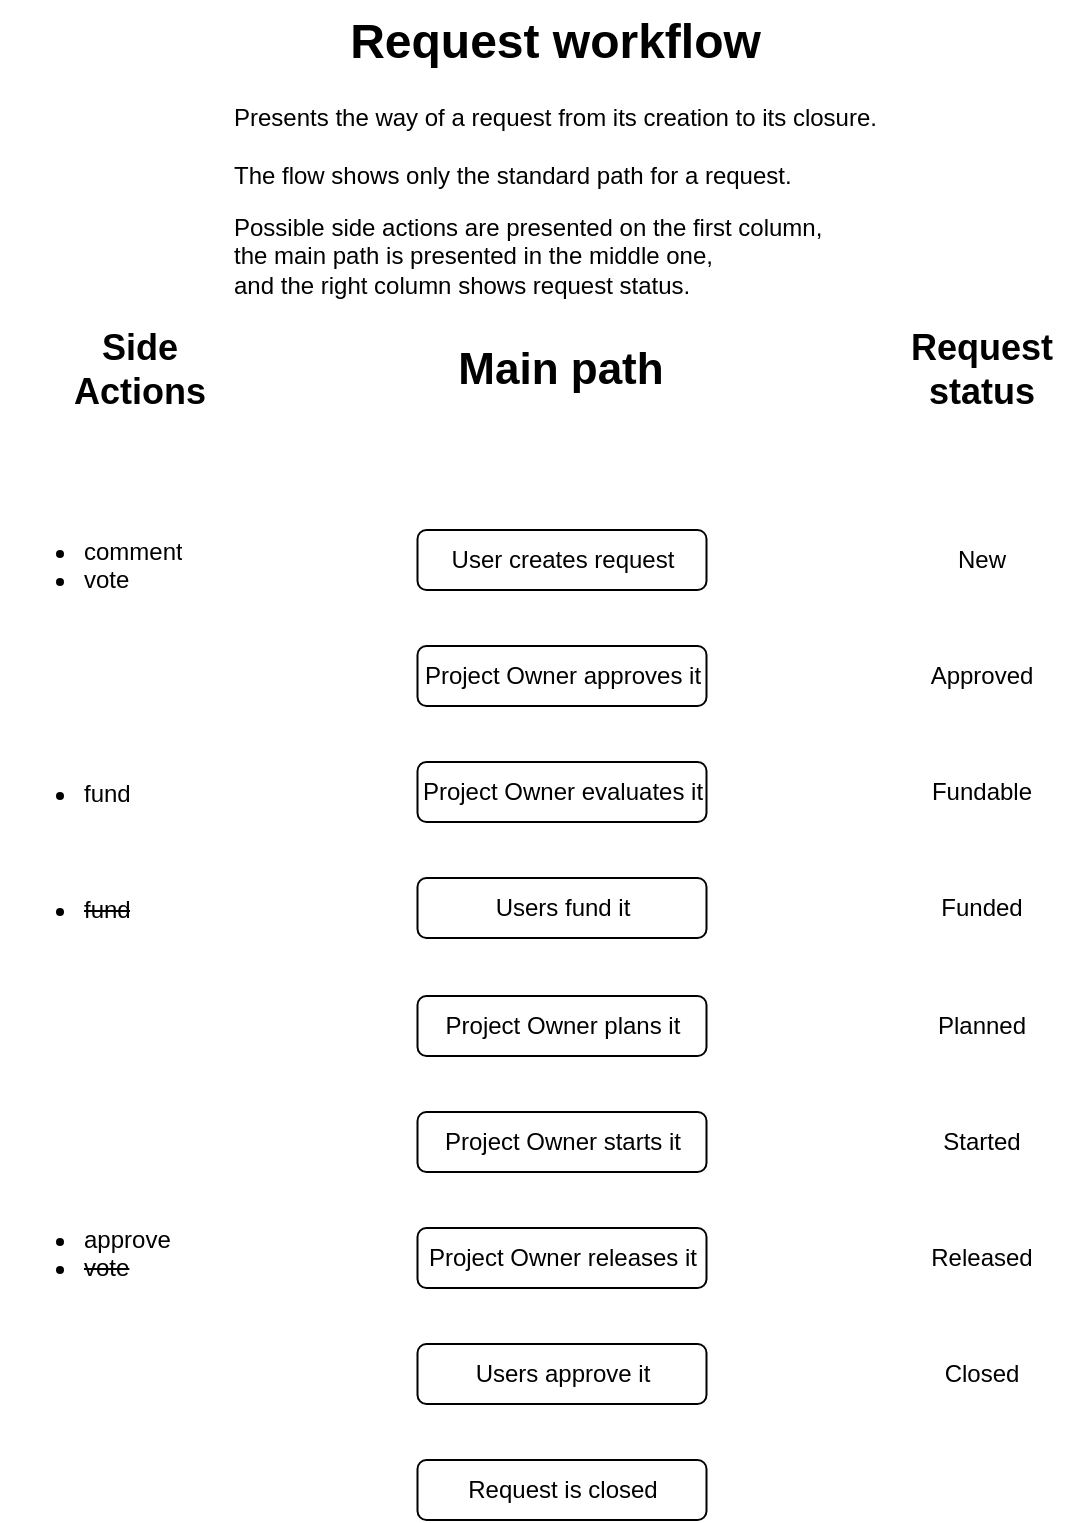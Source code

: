 <mxfile version="24.6.4" type="device">
  <diagram name="Page-1" id="j_itDAxexqX-5z72tuzl">
    <mxGraphModel dx="1430" dy="713" grid="1" gridSize="10" guides="1" tooltips="1" connect="1" arrows="1" fold="1" page="1" pageScale="1" pageWidth="827" pageHeight="1169" math="0" shadow="0">
      <root>
        <mxCell id="0" />
        <mxCell id="1" parent="0" />
        <mxCell id="vJ1ziGce2eyMnjHEJSon-8" value="&lt;h1 align=&quot;center&quot; style=&quot;margin-top: 0px;&quot;&gt;Request workflow&lt;br&gt;&lt;/h1&gt;&lt;p&gt;Presents the way of a request from its creation to its closure.&lt;br&gt;&lt;br&gt;The flow shows only the standard path for a request.&lt;/p&gt;&lt;p&gt;Possible side actions are presented on the first column,&lt;br&gt;the main path is presented in the middle one,&lt;br&gt;and the right column shows request status.&lt;br&gt;&lt;/p&gt;" style="text;html=1;whiteSpace=wrap;overflow=hidden;rounded=0;" parent="1" vertex="1">
          <mxGeometry x="248" width="331" height="150" as="geometry" />
        </mxCell>
        <mxCell id="vJ1ziGce2eyMnjHEJSon-11" value="&lt;font size=&quot;1&quot;&gt;&lt;b&gt;&lt;font style=&quot;font-size: 22px;&quot;&gt;Main path&lt;/font&gt;&lt;/b&gt;&lt;/font&gt;" style="text;html=1;align=center;verticalAlign=middle;whiteSpace=wrap;rounded=0;" parent="1" vertex="1">
          <mxGeometry x="354" y="170" width="119" height="30" as="geometry" />
        </mxCell>
        <mxCell id="vJ1ziGce2eyMnjHEJSon-12" value="&lt;b&gt;&lt;font style=&quot;font-size: 18px;&quot;&gt;Side&lt;br&gt;&lt;/font&gt;&lt;/b&gt;&lt;div&gt;&lt;b&gt;&lt;font style=&quot;font-size: 18px;&quot;&gt;Actions&lt;/font&gt;&lt;/b&gt;&lt;/div&gt;" style="text;html=1;align=center;verticalAlign=middle;whiteSpace=wrap;rounded=0;" parent="1" vertex="1">
          <mxGeometry x="158" y="150" width="90" height="70" as="geometry" />
        </mxCell>
        <mxCell id="vJ1ziGce2eyMnjHEJSon-13" value="&lt;b&gt;&lt;font style=&quot;font-size: 18px;&quot;&gt;Request status&lt;br&gt;&lt;/font&gt;&lt;/b&gt;" style="text;html=1;align=center;verticalAlign=middle;whiteSpace=wrap;rounded=0;" parent="1" vertex="1">
          <mxGeometry x="579" y="170" width="90" height="30" as="geometry" />
        </mxCell>
        <mxCell id="vJ1ziGce2eyMnjHEJSon-15" value="New" style="text;html=1;align=center;verticalAlign=middle;whiteSpace=wrap;rounded=0;" parent="1" vertex="1">
          <mxGeometry x="594" y="265" width="60" height="30" as="geometry" />
        </mxCell>
        <mxCell id="vJ1ziGce2eyMnjHEJSon-16" value="&lt;ul&gt;&lt;li&gt;comment&lt;/li&gt;&lt;li&gt;vote&lt;br&gt;&lt;/li&gt;&lt;/ul&gt;" style="text;html=1;whiteSpace=wrap;overflow=hidden;rounded=0;" parent="1" vertex="1">
          <mxGeometry x="133" y="250" width="140" height="60" as="geometry" />
        </mxCell>
        <mxCell id="vJ1ziGce2eyMnjHEJSon-31" value="Users fund it" style="rounded=1;whiteSpace=wrap;html=1;" parent="1" vertex="1">
          <mxGeometry x="341.75" y="439" width="144.5" height="30" as="geometry" />
        </mxCell>
        <mxCell id="vJ1ziGce2eyMnjHEJSon-39" value="Project Owner plans it" style="rounded=1;whiteSpace=wrap;html=1;" parent="1" vertex="1">
          <mxGeometry x="341.75" y="498" width="144.5" height="30" as="geometry" />
        </mxCell>
        <mxCell id="vJ1ziGce2eyMnjHEJSon-40" value="Project Owner starts it" style="rounded=1;whiteSpace=wrap;html=1;" parent="1" vertex="1">
          <mxGeometry x="341.75" y="556" width="144.5" height="30" as="geometry" />
        </mxCell>
        <mxCell id="vJ1ziGce2eyMnjHEJSon-41" value="Project Owner releases it" style="rounded=1;whiteSpace=wrap;html=1;" parent="1" vertex="1">
          <mxGeometry x="341.75" y="614" width="144.5" height="30" as="geometry" />
        </mxCell>
        <mxCell id="vJ1ziGce2eyMnjHEJSon-42" value="Users approve it" style="rounded=1;whiteSpace=wrap;html=1;" parent="1" vertex="1">
          <mxGeometry x="341.75" y="672" width="144.5" height="30" as="geometry" />
        </mxCell>
        <mxCell id="vJ1ziGce2eyMnjHEJSon-43" value="Request is closed" style="rounded=1;whiteSpace=wrap;html=1;" parent="1" vertex="1">
          <mxGeometry x="341.75" y="730" width="144.5" height="30" as="geometry" />
        </mxCell>
        <mxCell id="vJ1ziGce2eyMnjHEJSon-44" value="&lt;div&gt;Project Owner approves it&lt;/div&gt;" style="rounded=1;whiteSpace=wrap;html=1;" parent="1" vertex="1">
          <mxGeometry x="341.75" y="323" width="144.5" height="30" as="geometry" />
        </mxCell>
        <mxCell id="vJ1ziGce2eyMnjHEJSon-45" value="&lt;div&gt;Project Owner evaluates it&lt;/div&gt;" style="rounded=1;whiteSpace=wrap;html=1;" parent="1" vertex="1">
          <mxGeometry x="341.75" y="381" width="144.5" height="30" as="geometry" />
        </mxCell>
        <mxCell id="vJ1ziGce2eyMnjHEJSon-46" value="User creates request" style="rounded=1;whiteSpace=wrap;html=1;" parent="1" vertex="1">
          <mxGeometry x="341.75" y="265" width="144.5" height="30" as="geometry" />
        </mxCell>
        <mxCell id="xF8JDAN_l77WoF3zi_n2-1" value="&lt;ul&gt;&lt;li&gt;approve&lt;br&gt;&lt;/li&gt;&lt;li&gt;&lt;strike&gt;vote&lt;br&gt;&lt;/strike&gt;&lt;/li&gt;&lt;/ul&gt;" style="text;html=1;whiteSpace=wrap;overflow=hidden;rounded=0;" vertex="1" parent="1">
          <mxGeometry x="133" y="594" width="140" height="70" as="geometry" />
        </mxCell>
        <mxCell id="xF8JDAN_l77WoF3zi_n2-2" value="&lt;ul&gt;&lt;li&gt;fund&lt;br&gt;&lt;/li&gt;&lt;/ul&gt;" style="text;html=1;whiteSpace=wrap;overflow=hidden;rounded=0;" vertex="1" parent="1">
          <mxGeometry x="133" y="371" width="140" height="50" as="geometry" />
        </mxCell>
        <mxCell id="xF8JDAN_l77WoF3zi_n2-5" value="Approved" style="text;html=1;align=center;verticalAlign=middle;whiteSpace=wrap;rounded=0;" vertex="1" parent="1">
          <mxGeometry x="594" y="323" width="60" height="30" as="geometry" />
        </mxCell>
        <mxCell id="xF8JDAN_l77WoF3zi_n2-6" value="Fundable" style="text;html=1;align=center;verticalAlign=middle;whiteSpace=wrap;rounded=0;" vertex="1" parent="1">
          <mxGeometry x="594" y="381" width="60" height="30" as="geometry" />
        </mxCell>
        <mxCell id="xF8JDAN_l77WoF3zi_n2-7" value="Funded" style="text;html=1;align=center;verticalAlign=middle;whiteSpace=wrap;rounded=0;" vertex="1" parent="1">
          <mxGeometry x="594" y="439" width="60" height="30" as="geometry" />
        </mxCell>
        <mxCell id="xF8JDAN_l77WoF3zi_n2-8" value="Planned" style="text;html=1;align=center;verticalAlign=middle;whiteSpace=wrap;rounded=0;" vertex="1" parent="1">
          <mxGeometry x="594" y="498" width="60" height="30" as="geometry" />
        </mxCell>
        <mxCell id="xF8JDAN_l77WoF3zi_n2-9" value="Started" style="text;html=1;align=center;verticalAlign=middle;whiteSpace=wrap;rounded=0;" vertex="1" parent="1">
          <mxGeometry x="594" y="556" width="60" height="30" as="geometry" />
        </mxCell>
        <mxCell id="xF8JDAN_l77WoF3zi_n2-10" value="Released" style="text;html=1;align=center;verticalAlign=middle;whiteSpace=wrap;rounded=0;" vertex="1" parent="1">
          <mxGeometry x="594" y="614" width="60" height="30" as="geometry" />
        </mxCell>
        <mxCell id="xF8JDAN_l77WoF3zi_n2-11" value="Closed" style="text;html=1;align=center;verticalAlign=middle;whiteSpace=wrap;rounded=0;" vertex="1" parent="1">
          <mxGeometry x="594" y="672" width="60" height="30" as="geometry" />
        </mxCell>
        <mxCell id="xF8JDAN_l77WoF3zi_n2-12" value="&lt;ul&gt;&lt;li&gt;&lt;strike&gt;fund&lt;br&gt;&lt;/strike&gt;&lt;/li&gt;&lt;/ul&gt;" style="text;html=1;whiteSpace=wrap;overflow=hidden;rounded=0;" vertex="1" parent="1">
          <mxGeometry x="133" y="429" width="140" height="50" as="geometry" />
        </mxCell>
      </root>
    </mxGraphModel>
  </diagram>
</mxfile>
